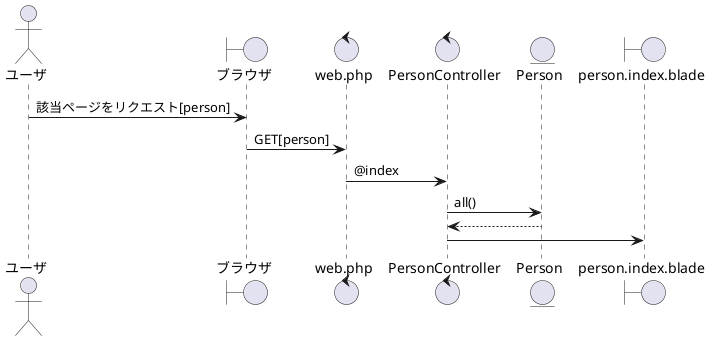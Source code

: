 @startuml 239_person
actor ユーザ
boundary ブラウザ
control web.php
control PersonController
entity Person
boundary person.index.blade

ユーザ -> ブラウザ:該当ページをリクエスト[person]
ブラウザ -> web.php: GET[person]
web.php -> PersonController:@index
PersonController -> Person:all()
PersonController <-- Person
PersonController -> person.index.blade
@enduml
